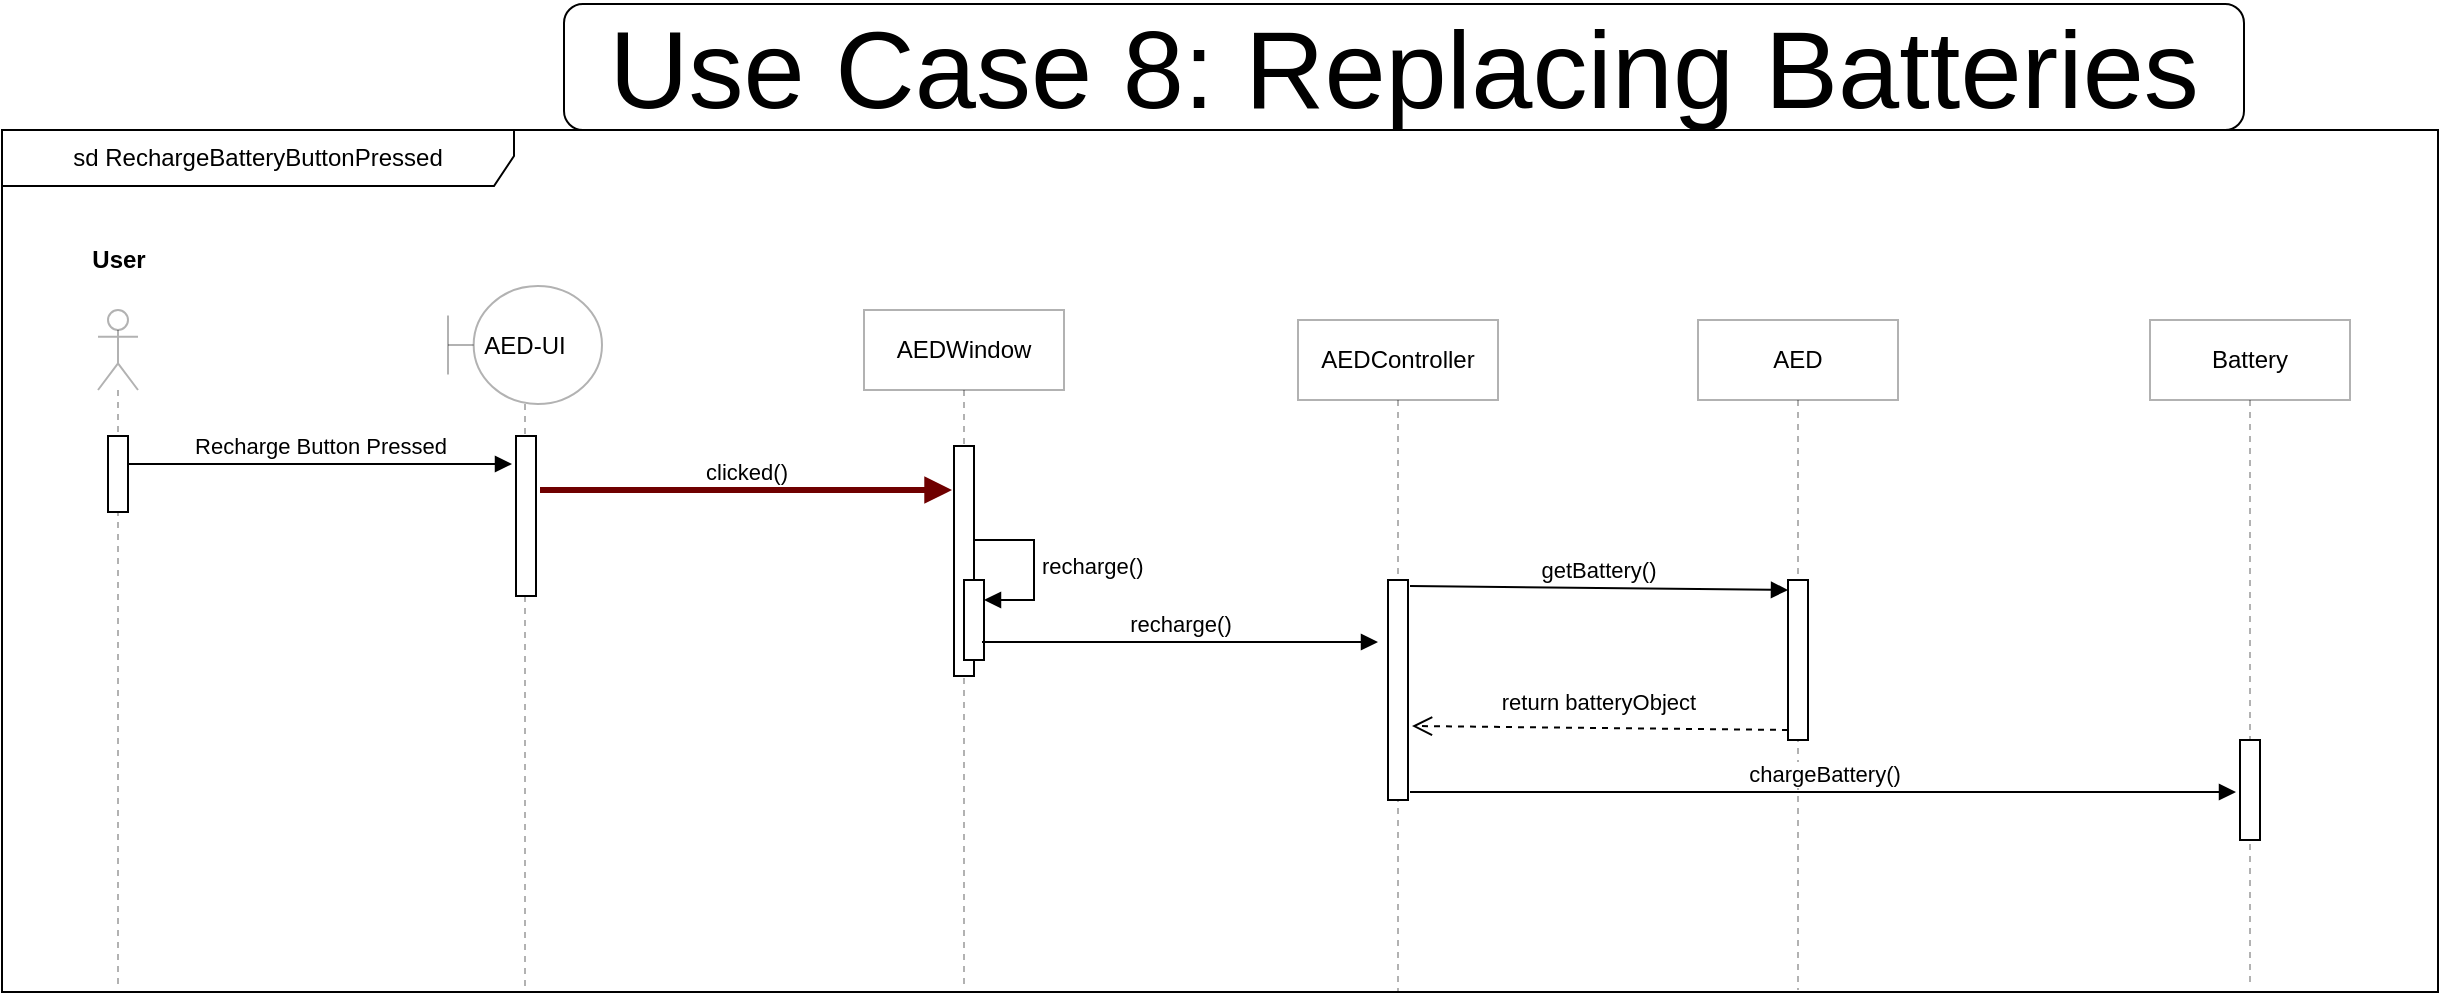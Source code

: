 <mxfile version="22.1.2" type="device">
  <diagram name="Page-1" id="Bo7qY7Rw5LG1MfGEcQUJ">
    <mxGraphModel dx="2684" dy="1502" grid="0" gridSize="10" guides="1" tooltips="1" connect="1" arrows="1" fold="1" page="0" pageScale="1" pageWidth="1100" pageHeight="850" math="0" shadow="0">
      <root>
        <mxCell id="0" />
        <mxCell id="1" parent="0" />
        <mxCell id="F45ysbJJXayAjCoSrO6q-1" value="" style="shape=umlLifeline;perimeter=lifelinePerimeter;whiteSpace=wrap;html=1;container=1;dropTarget=0;collapsible=0;recursiveResize=0;outlineConnect=0;portConstraint=eastwest;newEdgeStyle={&quot;curved&quot;:0,&quot;rounded&quot;:0};participant=umlActor;opacity=30;" parent="1" vertex="1">
          <mxGeometry x="-590" y="115" width="20" height="340" as="geometry" />
        </mxCell>
        <mxCell id="F45ysbJJXayAjCoSrO6q-2" value="" style="html=1;points=[[0,0,0,0,5],[0,1,0,0,-5],[1,0,0,0,5],[1,1,0,0,-5]];perimeter=orthogonalPerimeter;outlineConnect=0;targetShapes=umlLifeline;portConstraint=eastwest;newEdgeStyle={&quot;curved&quot;:0,&quot;rounded&quot;:0};" parent="F45ysbJJXayAjCoSrO6q-1" vertex="1">
          <mxGeometry x="5" y="63" width="10" height="38" as="geometry" />
        </mxCell>
        <mxCell id="F45ysbJJXayAjCoSrO6q-3" value="User" style="text;align=center;fontStyle=1;verticalAlign=middle;spacingLeft=3;spacingRight=3;strokeColor=none;rotatable=0;points=[[0,0.5],[1,0.5]];portConstraint=eastwest;html=1;" parent="1" vertex="1">
          <mxGeometry x="-620" y="77" width="80" height="26" as="geometry" />
        </mxCell>
        <mxCell id="F45ysbJJXayAjCoSrO6q-4" value="AEDWindow" style="shape=umlLifeline;perimeter=lifelinePerimeter;whiteSpace=wrap;html=1;container=1;dropTarget=0;collapsible=0;recursiveResize=0;outlineConnect=0;portConstraint=eastwest;newEdgeStyle={&quot;curved&quot;:0,&quot;rounded&quot;:0};opacity=30;" parent="1" vertex="1">
          <mxGeometry x="-207" y="115" width="100" height="340" as="geometry" />
        </mxCell>
        <mxCell id="F45ysbJJXayAjCoSrO6q-5" value="" style="html=1;points=[[0,0,0,0,5],[0,1,0,0,-5],[1,0,0,0,5],[1,1,0,0,-5]];perimeter=orthogonalPerimeter;outlineConnect=0;targetShapes=umlLifeline;portConstraint=eastwest;newEdgeStyle={&quot;curved&quot;:0,&quot;rounded&quot;:0};" parent="F45ysbJJXayAjCoSrO6q-4" vertex="1">
          <mxGeometry x="45" y="68" width="10" height="115" as="geometry" />
        </mxCell>
        <mxCell id="F45ysbJJXayAjCoSrO6q-6" value="" style="html=1;points=[[0,0,0,0,5],[0,1,0,0,-5],[1,0,0,0,5],[1,1,0,0,-5]];perimeter=orthogonalPerimeter;outlineConnect=0;targetShapes=umlLifeline;portConstraint=eastwest;newEdgeStyle={&quot;curved&quot;:0,&quot;rounded&quot;:0};" parent="F45ysbJJXayAjCoSrO6q-4" vertex="1">
          <mxGeometry x="50" y="135" width="10" height="40" as="geometry" />
        </mxCell>
        <mxCell id="F45ysbJJXayAjCoSrO6q-7" value="recharge()" style="html=1;align=left;spacingLeft=2;endArrow=block;rounded=0;edgeStyle=orthogonalEdgeStyle;curved=0;rounded=0;" parent="F45ysbJJXayAjCoSrO6q-4" target="F45ysbJJXayAjCoSrO6q-6" edge="1">
          <mxGeometry relative="1" as="geometry">
            <mxPoint x="55" y="115" as="sourcePoint" />
            <Array as="points">
              <mxPoint x="85" y="145" />
            </Array>
          </mxGeometry>
        </mxCell>
        <mxCell id="F45ysbJJXayAjCoSrO6q-8" value="&lt;div style=&quot;&quot;&gt;&lt;span style=&quot;background-color: initial;&quot;&gt;AED-UI&lt;/span&gt;&lt;/div&gt;" style="shape=umlLifeline;perimeter=lifelinePerimeter;whiteSpace=wrap;html=1;container=1;dropTarget=0;collapsible=0;recursiveResize=0;outlineConnect=0;portConstraint=eastwest;newEdgeStyle={&quot;curved&quot;:0,&quot;rounded&quot;:0};participant=umlBoundary;align=center;size=59;opacity=30;" parent="1" vertex="1">
          <mxGeometry x="-415" y="103" width="77" height="353" as="geometry" />
        </mxCell>
        <mxCell id="F45ysbJJXayAjCoSrO6q-9" value="" style="html=1;points=[[0,0,0,0,5],[0,1,0,0,-5],[1,0,0,0,5],[1,1,0,0,-5]];perimeter=orthogonalPerimeter;outlineConnect=0;targetShapes=umlLifeline;portConstraint=eastwest;newEdgeStyle={&quot;curved&quot;:0,&quot;rounded&quot;:0};" parent="F45ysbJJXayAjCoSrO6q-8" vertex="1">
          <mxGeometry x="34" y="75" width="10" height="80" as="geometry" />
        </mxCell>
        <mxCell id="F45ysbJJXayAjCoSrO6q-12" value="Recharge Button Pressed" style="html=1;verticalAlign=bottom;endArrow=block;curved=0;rounded=0;" parent="1" source="F45ysbJJXayAjCoSrO6q-2" edge="1">
          <mxGeometry width="80" relative="1" as="geometry">
            <mxPoint x="-571" y="192" as="sourcePoint" />
            <mxPoint x="-383" y="192" as="targetPoint" />
          </mxGeometry>
        </mxCell>
        <mxCell id="F45ysbJJXayAjCoSrO6q-13" value="clicked()" style="html=1;verticalAlign=bottom;endArrow=block;curved=0;rounded=0;fillColor=#a20025;strokeColor=#6F0000;strokeWidth=3;" parent="1" edge="1">
          <mxGeometry width="80" relative="1" as="geometry">
            <mxPoint x="-369" y="205" as="sourcePoint" />
            <mxPoint x="-163" y="205" as="targetPoint" />
          </mxGeometry>
        </mxCell>
        <mxCell id="F45ysbJJXayAjCoSrO6q-14" value="AEDController" style="shape=umlLifeline;perimeter=lifelinePerimeter;whiteSpace=wrap;html=1;container=1;dropTarget=0;collapsible=0;recursiveResize=0;outlineConnect=0;portConstraint=eastwest;newEdgeStyle={&quot;curved&quot;:0,&quot;rounded&quot;:0};opacity=30;" parent="1" vertex="1">
          <mxGeometry x="10" y="120" width="100" height="336" as="geometry" />
        </mxCell>
        <mxCell id="F45ysbJJXayAjCoSrO6q-15" value="" style="html=1;points=[[0,0,0,0,5],[0,1,0,0,-5],[1,0,0,0,5],[1,1,0,0,-5]];perimeter=orthogonalPerimeter;outlineConnect=0;targetShapes=umlLifeline;portConstraint=eastwest;newEdgeStyle={&quot;curved&quot;:0,&quot;rounded&quot;:0};" parent="F45ysbJJXayAjCoSrO6q-14" vertex="1">
          <mxGeometry x="45" y="130" width="10" height="110" as="geometry" />
        </mxCell>
        <mxCell id="F45ysbJJXayAjCoSrO6q-16" value="recharge()" style="html=1;verticalAlign=bottom;endArrow=block;curved=0;rounded=0;" parent="1" edge="1">
          <mxGeometry width="80" relative="1" as="geometry">
            <mxPoint x="-148" y="281" as="sourcePoint" />
            <mxPoint x="50" y="281" as="targetPoint" />
          </mxGeometry>
        </mxCell>
        <mxCell id="F45ysbJJXayAjCoSrO6q-17" value="AED" style="shape=umlLifeline;perimeter=lifelinePerimeter;whiteSpace=wrap;html=1;container=1;dropTarget=0;collapsible=0;recursiveResize=0;outlineConnect=0;portConstraint=eastwest;newEdgeStyle={&quot;curved&quot;:0,&quot;rounded&quot;:0};opacity=30;" parent="1" vertex="1">
          <mxGeometry x="210" y="120" width="100" height="335" as="geometry" />
        </mxCell>
        <mxCell id="F45ysbJJXayAjCoSrO6q-20" value="" style="html=1;points=[[0,0,0,0,5],[0,1,0,0,-5],[1,0,0,0,5],[1,1,0,0,-5]];perimeter=orthogonalPerimeter;outlineConnect=0;targetShapes=umlLifeline;portConstraint=eastwest;newEdgeStyle={&quot;curved&quot;:0,&quot;rounded&quot;:0};" parent="F45ysbJJXayAjCoSrO6q-17" vertex="1">
          <mxGeometry x="45" y="130" width="10" height="80" as="geometry" />
        </mxCell>
        <mxCell id="F45ysbJJXayAjCoSrO6q-18" value="Battery" style="shape=umlLifeline;perimeter=lifelinePerimeter;whiteSpace=wrap;html=1;container=1;dropTarget=0;collapsible=0;recursiveResize=0;outlineConnect=0;portConstraint=eastwest;newEdgeStyle={&quot;curved&quot;:0,&quot;rounded&quot;:0};opacity=30;" parent="1" vertex="1">
          <mxGeometry x="436" y="120" width="100" height="333" as="geometry" />
        </mxCell>
        <mxCell id="F45ysbJJXayAjCoSrO6q-23" value="" style="html=1;points=[[0,0,0,0,5],[0,1,0,0,-5],[1,0,0,0,5],[1,1,0,0,-5]];perimeter=orthogonalPerimeter;outlineConnect=0;targetShapes=umlLifeline;portConstraint=eastwest;newEdgeStyle={&quot;curved&quot;:0,&quot;rounded&quot;:0};" parent="F45ysbJJXayAjCoSrO6q-18" vertex="1">
          <mxGeometry x="45" y="210" width="10" height="50" as="geometry" />
        </mxCell>
        <mxCell id="F45ysbJJXayAjCoSrO6q-21" value="getBattery()" style="html=1;verticalAlign=bottom;endArrow=block;curved=0;rounded=0;entryX=0;entryY=0;entryDx=0;entryDy=5;" parent="1" target="F45ysbJJXayAjCoSrO6q-20" edge="1">
          <mxGeometry relative="1" as="geometry">
            <mxPoint x="66" y="253" as="sourcePoint" />
          </mxGeometry>
        </mxCell>
        <mxCell id="F45ysbJJXayAjCoSrO6q-22" value="return batteryObject" style="html=1;verticalAlign=bottom;endArrow=open;dashed=1;endSize=8;curved=0;rounded=0;exitX=0;exitY=1;exitDx=0;exitDy=-5;" parent="1" source="F45ysbJJXayAjCoSrO6q-20" edge="1">
          <mxGeometry x="0.011" y="-4" relative="1" as="geometry">
            <mxPoint x="67" y="323" as="targetPoint" />
            <mxPoint as="offset" />
          </mxGeometry>
        </mxCell>
        <mxCell id="F45ysbJJXayAjCoSrO6q-24" value="chargeBattery()" style="html=1;verticalAlign=bottom;endArrow=block;curved=0;rounded=0;" parent="1" edge="1">
          <mxGeometry width="80" relative="1" as="geometry">
            <mxPoint x="66.0" y="356" as="sourcePoint" />
            <mxPoint x="479" y="356" as="targetPoint" />
          </mxGeometry>
        </mxCell>
        <mxCell id="F45ysbJJXayAjCoSrO6q-25" value="sd RechargeBatteryButtonPressed" style="shape=umlFrame;whiteSpace=wrap;html=1;pointerEvents=0;width=256;height=28;" parent="1" vertex="1">
          <mxGeometry x="-638" y="25" width="1218" height="431" as="geometry" />
        </mxCell>
        <mxCell id="Ny-q6w7djB4CMcOSUhyD-1" value="&lt;font style=&quot;font-size: 55px;&quot;&gt;Use Case 8: Replacing Batteries&lt;/font&gt;" style="rounded=1;whiteSpace=wrap;html=1;" vertex="1" parent="1">
          <mxGeometry x="-357" y="-38" width="840" height="63" as="geometry" />
        </mxCell>
      </root>
    </mxGraphModel>
  </diagram>
</mxfile>
